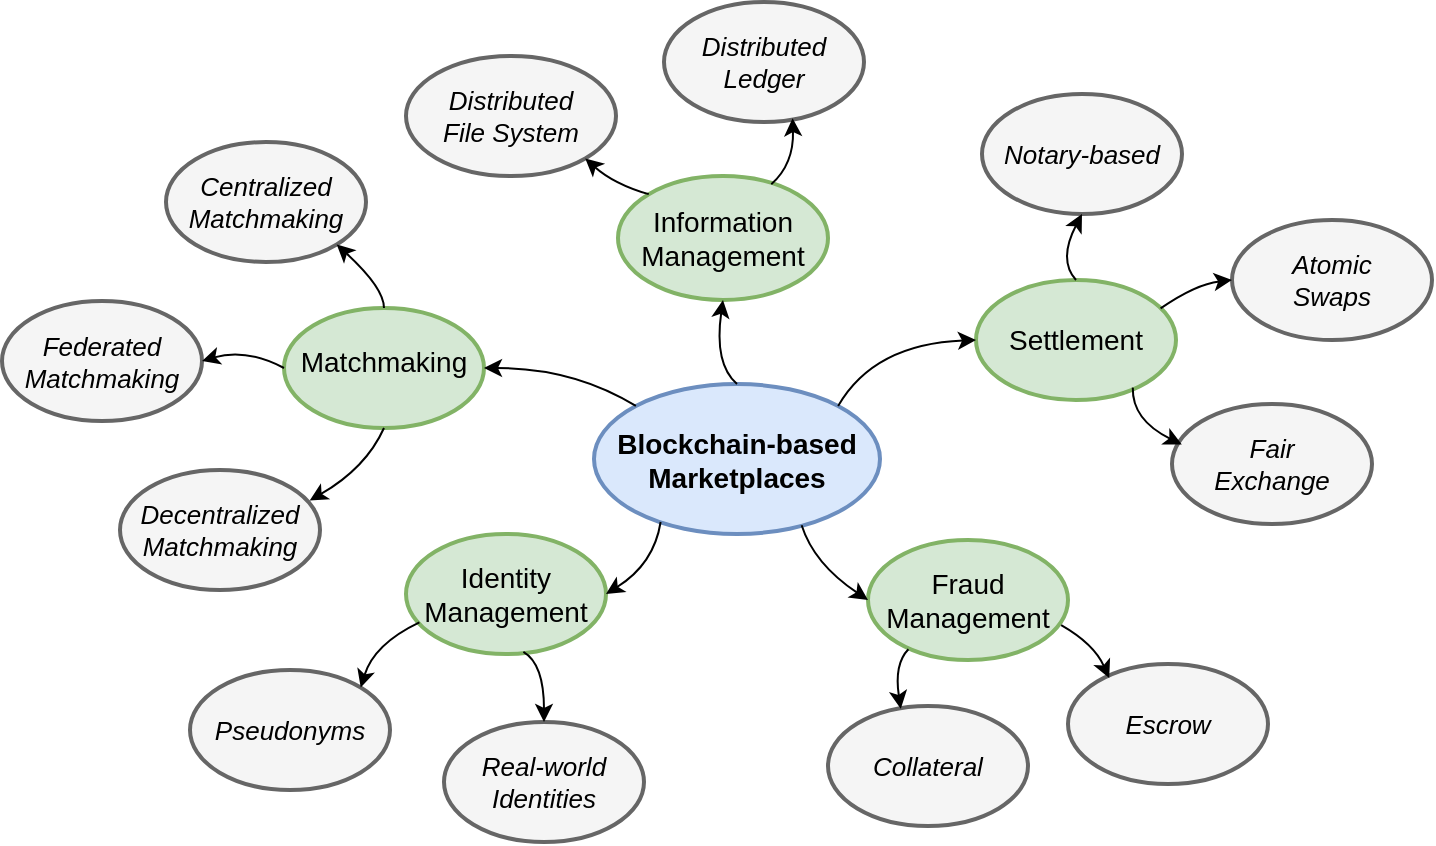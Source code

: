 <mxfile version="13.6.4" type="device"><diagram id="Nb0UJic_zVMFBNj9JYfU" name="Page-1"><mxGraphModel dx="2066" dy="1179" grid="1" gridSize="10" guides="1" tooltips="1" connect="1" arrows="1" fold="1" page="1" pageScale="1" pageWidth="827" pageHeight="1169" math="0" shadow="0"><root><mxCell id="0"/><mxCell id="1" parent="0"/><mxCell id="RnnyNMMiugjP9PfToUdR-1" value="Blockchain-based&lt;br style=&quot;font-size: 14px&quot;&gt;Marketplaces" style="ellipse;whiteSpace=wrap;html=1;strokeWidth=2;fillColor=#dae8fc;strokeColor=#6c8ebf;fontStyle=1;fontSize=14;" parent="1" vertex="1"><mxGeometry x="420" y="260" width="143" height="75" as="geometry"/></mxCell><mxCell id="RnnyNMMiugjP9PfToUdR-2" value="Matchmaking" style="ellipse;whiteSpace=wrap;html=1;strokeWidth=2;fontStyle=0;fillColor=#d5e8d4;strokeColor=#82b366;fontSize=14;spacingTop=-7;" parent="1" vertex="1"><mxGeometry x="265" y="222" width="100" height="60" as="geometry"/></mxCell><mxCell id="RnnyNMMiugjP9PfToUdR-9" value="Identity&lt;br&gt;Management" style="ellipse;whiteSpace=wrap;html=1;strokeWidth=2;fontStyle=0;fillColor=#d5e8d4;strokeColor=#82b366;fontSize=14;" parent="1" vertex="1"><mxGeometry x="326" y="335" width="100" height="60" as="geometry"/></mxCell><mxCell id="RnnyNMMiugjP9PfToUdR-10" value="Settlement" style="ellipse;whiteSpace=wrap;html=1;strokeWidth=2;fontStyle=0;fillColor=#d5e8d4;strokeColor=#82b366;fontSize=14;" parent="1" vertex="1"><mxGeometry x="611" y="208" width="100" height="60" as="geometry"/></mxCell><mxCell id="RnnyNMMiugjP9PfToUdR-11" value="Fraud&lt;br&gt;Management" style="ellipse;whiteSpace=wrap;html=1;strokeWidth=2;fontStyle=0;fillColor=#d5e8d4;strokeColor=#82b366;fontSize=14;" parent="1" vertex="1"><mxGeometry x="557" y="338" width="100" height="60" as="geometry"/></mxCell><mxCell id="RnnyNMMiugjP9PfToUdR-12" value="Decentralized&lt;br style=&quot;font-size: 13px;&quot;&gt;Matchmaking" style="ellipse;whiteSpace=wrap;html=1;strokeWidth=2;fontStyle=2;fillColor=#f5f5f5;strokeColor=#666666;fontColor=#000000;fontSize=13;" parent="1" vertex="1"><mxGeometry x="183" y="303" width="100" height="60" as="geometry"/></mxCell><mxCell id="RnnyNMMiugjP9PfToUdR-13" value="Federated&lt;br style=&quot;font-size: 13px;&quot;&gt;Matchmaking" style="ellipse;whiteSpace=wrap;html=1;strokeWidth=2;fontStyle=2;fillColor=#f5f5f5;strokeColor=#666666;fontColor=#000000;fontSize=13;" parent="1" vertex="1"><mxGeometry x="124" y="218.5" width="100" height="60" as="geometry"/></mxCell><mxCell id="RnnyNMMiugjP9PfToUdR-14" value="Centralized&lt;br style=&quot;font-size: 13px;&quot;&gt;Matchmaking" style="ellipse;whiteSpace=wrap;html=1;strokeWidth=2;fontStyle=2;fillColor=#f5f5f5;strokeColor=#666666;fontColor=#000000;fontSize=13;" parent="1" vertex="1"><mxGeometry x="206" y="139" width="100" height="60" as="geometry"/></mxCell><mxCell id="RnnyNMMiugjP9PfToUdR-18" value="Atomic&lt;br style=&quot;font-size: 13px;&quot;&gt;Swaps" style="ellipse;whiteSpace=wrap;html=1;strokeWidth=2;fontStyle=2;fillColor=#f5f5f5;strokeColor=#666666;fontColor=#000000;fontSize=13;" parent="1" vertex="1"><mxGeometry x="739" y="178" width="100" height="60" as="geometry"/></mxCell><mxCell id="RnnyNMMiugjP9PfToUdR-19" value="Fair&lt;br style=&quot;font-size: 13px;&quot;&gt;Exchange" style="ellipse;whiteSpace=wrap;html=1;strokeWidth=2;fontStyle=2;fillColor=#f5f5f5;strokeColor=#666666;fontColor=#000000;fontSize=13;" parent="1" vertex="1"><mxGeometry x="709" y="270" width="100" height="60" as="geometry"/></mxCell><mxCell id="RnnyNMMiugjP9PfToUdR-22" value="Notary-based" style="ellipse;whiteSpace=wrap;html=1;strokeWidth=2;fontStyle=2;fillColor=#f5f5f5;strokeColor=#666666;fontColor=#000000;fontSize=13;" parent="1" vertex="1"><mxGeometry x="614" y="115" width="100" height="60" as="geometry"/></mxCell><mxCell id="jwWOGtlvmaFQUedcoXoC-1" value="" style="endArrow=classic;html=1;fontSize=13;entryX=1;entryY=0.5;entryDx=0;entryDy=0;strokeWidth=1;curved=1;exitX=0;exitY=0;exitDx=0;exitDy=0;" parent="1" source="RnnyNMMiugjP9PfToUdR-1" target="RnnyNMMiugjP9PfToUdR-2" edge="1"><mxGeometry width="50" height="50" relative="1" as="geometry"><mxPoint x="450" y="230" as="sourcePoint"/><mxPoint x="450" y="220" as="targetPoint"/><Array as="points"><mxPoint x="410" y="252"/></Array></mxGeometry></mxCell><mxCell id="jwWOGtlvmaFQUedcoXoC-2" value="" style="endArrow=classic;html=1;strokeWidth=1;fontSize=13;exitX=1;exitY=0;exitDx=0;exitDy=0;entryX=0;entryY=0.5;entryDx=0;entryDy=0;curved=1;" parent="1" source="RnnyNMMiugjP9PfToUdR-1" target="RnnyNMMiugjP9PfToUdR-10" edge="1"><mxGeometry width="50" height="50" relative="1" as="geometry"><mxPoint x="570" y="330" as="sourcePoint"/><mxPoint x="620" y="280" as="targetPoint"/><Array as="points"><mxPoint x="560" y="240"/></Array></mxGeometry></mxCell><mxCell id="jwWOGtlvmaFQUedcoXoC-3" value="" style="endArrow=classic;html=1;strokeWidth=1;fontSize=13;exitX=0.233;exitY=0.92;exitDx=0;exitDy=0;entryX=1;entryY=0.5;entryDx=0;entryDy=0;curved=1;exitPerimeter=0;" parent="1" source="RnnyNMMiugjP9PfToUdR-1" target="RnnyNMMiugjP9PfToUdR-9" edge="1"><mxGeometry width="50" height="50" relative="1" as="geometry"><mxPoint x="440" y="460" as="sourcePoint"/><mxPoint x="490" y="410" as="targetPoint"/><Array as="points"><mxPoint x="450" y="350"/></Array></mxGeometry></mxCell><mxCell id="jwWOGtlvmaFQUedcoXoC-4" value="" style="endArrow=classic;html=1;strokeWidth=1;fontSize=13;entryX=0;entryY=0.5;entryDx=0;entryDy=0;curved=1;exitX=0.726;exitY=0.942;exitDx=0;exitDy=0;exitPerimeter=0;" parent="1" source="RnnyNMMiugjP9PfToUdR-1" target="RnnyNMMiugjP9PfToUdR-11" edge="1"><mxGeometry width="50" height="50" relative="1" as="geometry"><mxPoint x="500" y="360" as="sourcePoint"/><mxPoint x="600" y="460" as="targetPoint"/><Array as="points"><mxPoint x="530" y="350"/></Array></mxGeometry></mxCell><mxCell id="jwWOGtlvmaFQUedcoXoC-5" value="" style="endArrow=classic;html=1;strokeWidth=1;fontSize=13;exitX=0.5;exitY=0;exitDx=0;exitDy=0;entryX=0.5;entryY=1;entryDx=0;entryDy=0;curved=1;" parent="1" source="RnnyNMMiugjP9PfToUdR-10" target="RnnyNMMiugjP9PfToUdR-22" edge="1"><mxGeometry width="50" height="50" relative="1" as="geometry"><mxPoint x="471" y="158" as="sourcePoint"/><mxPoint x="521" y="108" as="targetPoint"/><Array as="points"><mxPoint x="652" y="198"/></Array></mxGeometry></mxCell><mxCell id="jwWOGtlvmaFQUedcoXoC-7" value="" style="endArrow=classic;html=1;strokeWidth=1;fontSize=13;entryX=0;entryY=0.5;entryDx=0;entryDy=0;exitX=0.923;exitY=0.236;exitDx=0;exitDy=0;curved=1;exitPerimeter=0;" parent="1" source="RnnyNMMiugjP9PfToUdR-10" target="RnnyNMMiugjP9PfToUdR-18" edge="1"><mxGeometry width="50" height="50" relative="1" as="geometry"><mxPoint x="481" y="118" as="sourcePoint"/><mxPoint x="531" y="68" as="targetPoint"/><Array as="points"><mxPoint x="721" y="210"/></Array></mxGeometry></mxCell><mxCell id="jwWOGtlvmaFQUedcoXoC-8" value="" style="endArrow=classic;html=1;strokeWidth=1;fontSize=13;exitX=0.784;exitY=0.897;exitDx=0;exitDy=0;entryX=0.049;entryY=0.337;entryDx=0;entryDy=0;curved=1;exitPerimeter=0;entryPerimeter=0;" parent="1" source="RnnyNMMiugjP9PfToUdR-10" target="RnnyNMMiugjP9PfToUdR-19" edge="1"><mxGeometry width="50" height="50" relative="1" as="geometry"><mxPoint x="751" y="418" as="sourcePoint"/><mxPoint x="801" y="368" as="targetPoint"/><Array as="points"><mxPoint x="689" y="278"/></Array></mxGeometry></mxCell><mxCell id="jwWOGtlvmaFQUedcoXoC-9" value="" style="endArrow=classic;html=1;strokeWidth=1;fontSize=13;entryX=1;entryY=1;entryDx=0;entryDy=0;exitX=0.5;exitY=0;exitDx=0;exitDy=0;curved=1;" parent="1" source="RnnyNMMiugjP9PfToUdR-2" target="RnnyNMMiugjP9PfToUdR-14" edge="1"><mxGeometry width="50" height="50" relative="1" as="geometry"><mxPoint x="376" y="212" as="sourcePoint"/><mxPoint x="426" y="162" as="targetPoint"/><Array as="points"><mxPoint x="315" y="212"/></Array></mxGeometry></mxCell><mxCell id="jwWOGtlvmaFQUedcoXoC-10" value="" style="endArrow=classic;html=1;strokeWidth=1;fontSize=13;exitX=0;exitY=0.5;exitDx=0;exitDy=0;entryX=1;entryY=0.5;entryDx=0;entryDy=0;curved=1;" parent="1" source="RnnyNMMiugjP9PfToUdR-2" target="RnnyNMMiugjP9PfToUdR-13" edge="1"><mxGeometry width="50" height="50" relative="1" as="geometry"><mxPoint x="116" y="382" as="sourcePoint"/><mxPoint x="166" y="332" as="targetPoint"/><Array as="points"><mxPoint x="246" y="242"/></Array></mxGeometry></mxCell><mxCell id="jwWOGtlvmaFQUedcoXoC-11" value="" style="endArrow=classic;html=1;strokeWidth=1;fontSize=13;exitX=0.5;exitY=1;exitDx=0;exitDy=0;entryX=0.948;entryY=0.255;entryDx=0;entryDy=0;curved=1;entryPerimeter=0;" parent="1" source="RnnyNMMiugjP9PfToUdR-2" target="RnnyNMMiugjP9PfToUdR-12" edge="1"><mxGeometry width="50" height="50" relative="1" as="geometry"><mxPoint x="146" y="432" as="sourcePoint"/><mxPoint x="196" y="382" as="targetPoint"/><Array as="points"><mxPoint x="306" y="302"/></Array></mxGeometry></mxCell><mxCell id="q30LQ6y2VLx8GU2Z-uhl-1" value="Information&lt;br&gt;Management" style="ellipse;whiteSpace=wrap;html=1;strokeWidth=2;fontStyle=0;fillColor=#d5e8d4;strokeColor=#82b366;fontSize=14;" parent="1" vertex="1"><mxGeometry x="432" y="156" width="105" height="62" as="geometry"/></mxCell><mxCell id="q30LQ6y2VLx8GU2Z-uhl-2" value="Distributed&lt;br&gt;File System" style="ellipse;whiteSpace=wrap;html=1;strokeWidth=2;fontStyle=2;fillColor=#f5f5f5;strokeColor=#666666;fontColor=#000000;fontSize=13;" parent="1" vertex="1"><mxGeometry x="326" y="96" width="105" height="60" as="geometry"/></mxCell><mxCell id="q30LQ6y2VLx8GU2Z-uhl-4" value="" style="endArrow=classic;html=1;strokeWidth=1;fontSize=13;entryX=0.5;entryY=1;entryDx=0;entryDy=0;curved=1;exitX=0.5;exitY=0;exitDx=0;exitDy=0;" parent="1" source="RnnyNMMiugjP9PfToUdR-1" target="q30LQ6y2VLx8GU2Z-uhl-1" edge="1"><mxGeometry width="50" height="50" relative="1" as="geometry"><mxPoint x="460" y="450" as="sourcePoint"/><mxPoint x="540" y="444.35" as="targetPoint"/><Array as="points"><mxPoint x="480" y="250"/></Array></mxGeometry></mxCell><mxCell id="q30LQ6y2VLx8GU2Z-uhl-5" value="Escrow" style="ellipse;whiteSpace=wrap;html=1;strokeWidth=2;fontStyle=2;fillColor=#f5f5f5;strokeColor=#666666;fontColor=#000000;fontSize=13;" parent="1" vertex="1"><mxGeometry x="657" y="400" width="100" height="60" as="geometry"/></mxCell><mxCell id="q30LQ6y2VLx8GU2Z-uhl-7" value="Collateral" style="ellipse;whiteSpace=wrap;html=1;strokeWidth=2;fontStyle=2;fillColor=#f5f5f5;strokeColor=#666666;fontColor=#000000;fontSize=13;" parent="1" vertex="1"><mxGeometry x="537" y="421" width="100" height="60" as="geometry"/></mxCell><mxCell id="q30LQ6y2VLx8GU2Z-uhl-9" value="" style="endArrow=classic;html=1;strokeWidth=1;fontSize=13;entryX=1;entryY=1;entryDx=0;entryDy=0;exitX=0;exitY=0;exitDx=0;exitDy=0;curved=1;" parent="1" source="q30LQ6y2VLx8GU2Z-uhl-1" target="q30LQ6y2VLx8GU2Z-uhl-2" edge="1"><mxGeometry width="50" height="50" relative="1" as="geometry"><mxPoint x="413.64" y="187.79" as="sourcePoint"/><mxPoint x="389.995" y="156.003" as="targetPoint"/><Array as="points"><mxPoint x="430" y="160"/></Array></mxGeometry></mxCell><mxCell id="q30LQ6y2VLx8GU2Z-uhl-12" value="" style="endArrow=classic;html=1;strokeWidth=1;fontSize=13;entryX=0.206;entryY=0.117;entryDx=0;entryDy=0;curved=1;exitX=0.966;exitY=0.71;exitDx=0;exitDy=0;exitPerimeter=0;entryPerimeter=0;" parent="1" source="RnnyNMMiugjP9PfToUdR-11" target="q30LQ6y2VLx8GU2Z-uhl-5" edge="1"><mxGeometry width="50" height="50" relative="1" as="geometry"><mxPoint x="672" y="380" as="sourcePoint"/><mxPoint x="723.59" y="398" as="targetPoint"/><Array as="points"><mxPoint x="670" y="390"/></Array></mxGeometry></mxCell><mxCell id="q30LQ6y2VLx8GU2Z-uhl-14" value="" style="endArrow=classic;html=1;strokeWidth=1;fontSize=13;entryX=0.364;entryY=0.023;entryDx=0;entryDy=0;curved=1;exitX=0.202;exitY=0.91;exitDx=0;exitDy=0;entryPerimeter=0;exitPerimeter=0;" parent="1" source="RnnyNMMiugjP9PfToUdR-11" target="q30LQ6y2VLx8GU2Z-uhl-7" edge="1"><mxGeometry width="50" height="50" relative="1" as="geometry"><mxPoint x="498.818" y="382.65" as="sourcePoint"/><mxPoint x="532" y="420" as="targetPoint"/><Array as="points"><mxPoint x="570" y="400"/></Array></mxGeometry></mxCell><mxCell id="3Jc474xoS27l9dwVg_Jt-1" value="Distributed&lt;br&gt;Ledger" style="ellipse;whiteSpace=wrap;html=1;strokeWidth=2;fontStyle=2;fillColor=#f5f5f5;strokeColor=#666666;fontColor=#000000;fontSize=13;" parent="1" vertex="1"><mxGeometry x="455" y="69" width="100" height="60" as="geometry"/></mxCell><mxCell id="3Jc474xoS27l9dwVg_Jt-2" value="" style="endArrow=classic;html=1;exitX=0.73;exitY=0.067;exitDx=0;exitDy=0;exitPerimeter=0;curved=1;entryX=0.643;entryY=0.968;entryDx=0;entryDy=0;entryPerimeter=0;" parent="1" source="q30LQ6y2VLx8GU2Z-uhl-1" target="3Jc474xoS27l9dwVg_Jt-1" edge="1"><mxGeometry width="50" height="50" relative="1" as="geometry"><mxPoint x="950" y="150" as="sourcePoint"/><mxPoint x="1000" y="100" as="targetPoint"/><Array as="points"><mxPoint x="520" y="150"/></Array></mxGeometry></mxCell><mxCell id="IZb_elJeOujXjoLiGpVZ-1" value="Pseudonyms" style="ellipse;whiteSpace=wrap;html=1;strokeWidth=2;fontStyle=2;fillColor=#f5f5f5;strokeColor=#666666;fontColor=#000000;fontSize=13;" parent="1" vertex="1"><mxGeometry x="218" y="403" width="100" height="60" as="geometry"/></mxCell><mxCell id="IZb_elJeOujXjoLiGpVZ-2" value="Real-world&lt;br&gt;Identities" style="ellipse;whiteSpace=wrap;html=1;strokeWidth=2;fontStyle=2;fillColor=#f5f5f5;strokeColor=#666666;fontColor=#000000;fontSize=13;" parent="1" vertex="1"><mxGeometry x="345" y="429" width="100" height="60" as="geometry"/></mxCell><mxCell id="IZb_elJeOujXjoLiGpVZ-3" value="" style="endArrow=classic;html=1;exitX=0.587;exitY=0.983;exitDx=0;exitDy=0;entryX=0.5;entryY=0;entryDx=0;entryDy=0;exitPerimeter=0;curved=1;" parent="1" source="RnnyNMMiugjP9PfToUdR-9" target="IZb_elJeOujXjoLiGpVZ-2" edge="1"><mxGeometry width="50" height="50" relative="1" as="geometry"><mxPoint x="430" y="560" as="sourcePoint"/><mxPoint x="480" y="510" as="targetPoint"/><Array as="points"><mxPoint x="395" y="400"/></Array></mxGeometry></mxCell><mxCell id="IZb_elJeOujXjoLiGpVZ-4" value="" style="endArrow=classic;html=1;exitX=0.067;exitY=0.736;exitDx=0;exitDy=0;entryX=1;entryY=0;entryDx=0;entryDy=0;exitPerimeter=0;curved=1;" parent="1" source="RnnyNMMiugjP9PfToUdR-9" target="IZb_elJeOujXjoLiGpVZ-1" edge="1"><mxGeometry width="50" height="50" relative="1" as="geometry"><mxPoint x="280" y="540" as="sourcePoint"/><mxPoint x="330" y="490" as="targetPoint"/><Array as="points"><mxPoint x="310" y="390"/></Array></mxGeometry></mxCell></root></mxGraphModel></diagram></mxfile>